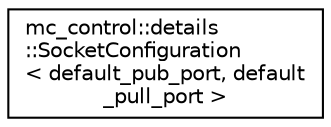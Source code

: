 digraph "Graphical Class Hierarchy"
{
 // INTERACTIVE_SVG=YES
 // LATEX_PDF_SIZE
  edge [fontname="Helvetica",fontsize="10",labelfontname="Helvetica",labelfontsize="10"];
  node [fontname="Helvetica",fontsize="10",shape=record];
  rankdir="LR";
  Node0 [label="mc_control::details\l::SocketConfiguration\l\< default_pub_port, default\l_pull_port \>",height=0.2,width=0.4,color="black", fillcolor="white", style="filled",URL="$structmc__control_1_1details_1_1SocketConfiguration.html",tooltip=" "];
}
